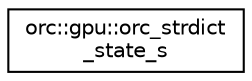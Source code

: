 digraph "Graphical Class Hierarchy"
{
  edge [fontname="Helvetica",fontsize="10",labelfontname="Helvetica",labelfontsize="10"];
  node [fontname="Helvetica",fontsize="10",shape=record];
  rankdir="LR";
  Node0 [label="orc::gpu::orc_strdict\l_state_s",height=0.2,width=0.4,color="black", fillcolor="white", style="filled",URL="$structorc_1_1gpu_1_1orc__strdict__state__s.html"];
}
